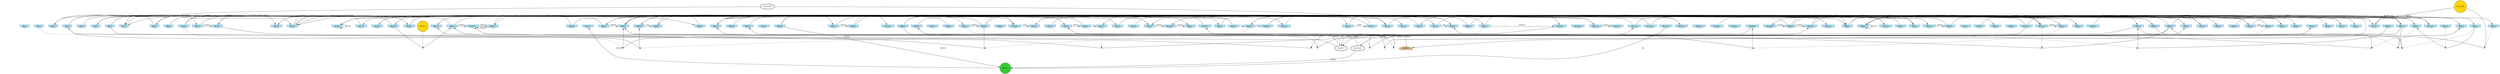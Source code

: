 digraph G {
node[shape = circle]
rankInputs [style = invisible]
rankOutputs [style = invisible]
rankInputs -> rankOutputs [color=invis]
0 [label="#0:1", style = filled, shape = invhouse, color=lightblue]
1 [label="#1:1", style = filled, shape = invhouse, color=lightblue]
2 [label="#2:1", style = filled, shape = invhouse, color=lightblue]
3 [label="#3:1", style = filled, shape = invhouse, color=lightblue]
4 [label="#4:1", style = filled, shape = invhouse, color=lightblue]
5 [label="#5:1", style = filled, shape = invhouse, color=lightblue]
6 [label="#6:1", style = filled, shape = invhouse, color=lightblue]
7 [label="#7:1", style = filled, shape = invhouse, color=lightblue]
8 [label="#8:1", style = filled, shape = invhouse, color=lightblue]
9 [label="#9:1", style = filled, shape = invhouse, color=lightblue]
10 [label="#10:1", style = filled, shape = invhouse, color=lightblue]
11 [label="#11:1", style = filled, shape = invhouse, color=lightblue]
12 [label="#12:1", style = filled, shape = invhouse, color=lightblue]
13 [label="#13:1", style = filled, shape = invhouse, color=lightblue]
14 [label="#14:1", style = filled, shape = invhouse, color=lightblue]
15 [label="#15:1", style = filled, shape = invhouse, color=lightblue]
16 [label="#16:1", style = filled, shape = invhouse, color=lightblue]
17 [label="#17:1", style = filled, shape = invhouse, color=lightblue]
18 [label="#18:1", style = filled, shape = invhouse, color=lightblue]
19 [label="#19:1", style = filled, shape = invhouse, color=lightblue]
20 [label="#20:1", style = filled, shape = invhouse, color=lightblue]
21 [label="#21:1", style = filled, shape = invhouse, color=lightblue]
22 [label="#22:1", style = filled, shape = invhouse, color=lightblue]
23 [label="#23:1", style = filled, shape = invhouse, color=lightblue]
24 [label="#24:1", style = filled, shape = invhouse, color=lightblue]
25 [label="#25:1", style = filled, shape = invhouse, color=lightblue]
26 [label="#26:1", style = filled, shape = invhouse, color=lightblue]
27 [label="#27:1", style = filled, shape = invhouse, color=lightblue]
28 [label="#28:1", style = filled, shape = invhouse, color=lightblue]
29 [label="#29:1", style = filled, shape = invhouse, color=lightblue]
30 [label="#30:1", style = filled, shape = invhouse, color=lightblue]
31 [label="#31:1", style = filled, shape = invhouse, color=lightblue]
32 [label="#32:1", style = filled, shape = invhouse, color=lightblue]
33 [label="#33:1", style = filled, shape = invhouse, color=lightblue]
34 [label="#34:1", style = filled, shape = invhouse, color=lightblue]
35 [label="#35:1", style = filled, shape = invhouse, color=lightblue]
36 [label="#36:1", style = filled, shape = invhouse, color=lightblue]
37 [label="#37:1", style = filled, shape = invhouse, color=lightblue]
38 [label="#38:1", style = filled, shape = invhouse, color=lightblue]
39 [label="#39:1", style = filled, shape = invhouse, color=lightblue]
40 [label="#40:1", style = filled, shape = invhouse, color=lightblue]
41 [label="#41:1", style = filled, shape = invhouse, color=lightblue]
42 [label="#42:1", style = filled, shape = invhouse, color=lightblue]
43 [label="#43:1", style = filled, shape = invhouse, color=lightblue]
44 [label="#44:1", style = filled, shape = invhouse, color=lightblue]
45 [label="#45:1", style = filled, shape = invhouse, color=lightblue]
46 [label="#46:1", style = filled, shape = invhouse, color=lightblue]
47 [label="#47:1", style = filled, shape = invhouse, color=lightblue]
48 [label="#48:1", style = filled, shape = invhouse, color=lightblue]
49 [label="#49:1", style = filled, shape = invhouse, color=lightblue]
50 [label="#50:1", style = filled, shape = invhouse, color=lightblue]
51 [label="#51:1", style = filled, shape = invhouse, color=lightblue]
52 [label="#52:1", style = filled, shape = invhouse, color=lightblue]
53 [label="#53:1", style = filled, shape = invhouse, color=lightblue]
54 [label="#54:1", style = filled, shape = invhouse, color=lightblue]
55 [label="#55:1", style = filled, shape = invhouse, color=lightblue]
56 [label="#56:1", style = filled, shape = invhouse, color=lightblue]
57 [label="#57:1", style = filled, shape = invhouse, color=lightblue]
58 [label="#58:1", style = filled, shape = invhouse, color=lightblue]
59 [label="#59:1", style = filled, shape = invhouse, color=lightblue]
60 [label="#60:1", style = filled, shape = invhouse, color=lightblue]
61 [label="#61:1", style = filled, shape = invhouse, color=lightblue]
62 [label="#62:1", style = filled, shape = invhouse, color=lightblue]
63 [label="#63:1", style = filled, shape = invhouse, color=lightblue]
64 [label="#64:1", style = filled, shape = invhouse, color=lightblue]
65 [label="#65:1", style = filled, shape = invhouse, color=lightblue]
66 [label="#66:1", style = filled, shape = invhouse, color=lightblue]
67 [label="#67:1", style = filled, shape = invhouse, color=lightblue]
68 [label="#68:1", style = filled, shape = invhouse, color=lightblue]
69 [label="#69:1", style = filled, shape = invhouse, color=lightblue]
70 [label="#70:1", style = filled, shape = invhouse, color=lightblue]
71 [label="#71:1", style = filled, shape = invhouse, color=lightblue]
72 [label="#72:1", style = filled, shape = invhouse, color=lightblue]
73 [label="#73:1", style = filled, shape = invhouse, color=lightblue]
74 [label="#74:1", style = filled, shape = invhouse, color=lightblue]
75 [label="#75:1", style = filled, shape = invhouse, color=lightblue]
76 [label="#76:1", style = filled, shape = invhouse, color=lightblue]
77 [label="#77:1", style = filled, shape = invhouse, color=lightblue]
78 [label="#78:1", style = filled, shape = invhouse, color=lightblue]
79 [label="#79:1", style = filled, shape = invhouse, color=lightblue]
80 [label="#80:1", style = filled, shape = invhouse, color=lightblue]
81 [label="#81:1", style = filled, shape = invhouse, color=lightblue]
82 [label="#82:1", style = filled, shape = invhouse, color=lightblue]
83 [label="#83:1", style = filled, shape = invhouse, color=lightblue]
84 [label="#84:1", style = filled, shape = invhouse, color=lightblue]
85 [label="#85:1", style = filled, shape = invhouse, color=lightblue]
86 [label="#86:1", style = filled, shape = invhouse, color=lightblue]
87 [label="#87:1", style = filled, shape = invhouse, color=lightblue]
88 [label="#88:1", style = filled, shape = invhouse, color=lightblue]
89 [label="#89:1", style = filled, shape = invhouse, color=lightblue]
90 [label="#90:1", style = filled, shape = invhouse, color=lightblue]
91 [label="#91:1", style = filled, shape = invhouse, color=lightblue]
92 [label="#92:1", style = filled, shape = invhouse, color=lightblue]
93 [label="#93:1", style = filled, shape = invhouse, color=lightblue]
94 [label="#94:1", style = filled, shape = invhouse, color=lightblue]
95 [label="#95:1", style = filled, shape = invhouse, color=lightblue]
96 [label="#96:1", style = filled, shape = invhouse, color=lightblue]
97 [label="#97:1", style = filled, shape = invhouse, color=lightblue]
98 [label="#98:1", style = filled, shape = invhouse, color=lightblue]
99 [label="#99:1", style = filled, shape = invhouse, color=lightblue]
100 [label="#100:1", style = filled, shape = invhouse, color=lightblue]
101 [label="#101:1", style = filled, shape = invhouse, color=lightblue]
102 [label="#102:1", style = filled, shape = invhouse, color=lightblue]
103 [label="#103:1", style = filled, shape = invhouse, color=lightblue]
104 [label="#104:1", style = filled, shape = invhouse, color=lightblue]
105 [label="#105:1", style = filled, shape = invhouse, color=lightblue]
106 [label="#106:1", style = filled, shape = invhouse, color=lightblue]
107 [label="#107:1", style = filled, shape = invhouse, color=lightblue]
108 [label="#108:1", style = filled, shape = invhouse, color=lightblue]
109 [label="#109:1", style = filled, shape = invhouse, color=lightblue]
110 [label="#110:1", style = filled, shape = invhouse, color=lightblue]
111 [label="#111:1", style = filled, shape = invhouse, color=lightblue]
112 [label="#112:1", style = filled, shape = invhouse, color=lightblue]
113 [label="#113:1", style = filled, shape = invhouse, color=lightblue]
114 [label="#114:1", style = filled, shape = invhouse, color=lightblue]
115 [label="#115:1", style = filled, shape = invhouse, color=lightblue]
116 [label="#116:1", style = filled, shape = invhouse, color=lightblue]
117 [label="#117:1", style = filled, shape = invhouse, color=lightblue]
118 [label="#118:1", style = filled, shape = invhouse, color=lightblue]
119 [label="#119:1", style = filled, shape = invhouse, color=lightblue]
120 [label="#120:1", style = filled, shape = invhouse, color=lightblue]
121 [label="#121:1", style = filled, shape = invhouse, color=lightblue]
122 [label="#122:1", style = filled, shape = invhouse, color=lightblue]
123 [label="#123:1", style = filled, shape = invhouse, color=lightblue]
124 [label="#124:1", style = filled, shape = invhouse, color=lightblue]
125 [label="#125:1", style = filled, shape = invhouse, color=lightblue]
126 [label="#126:1", style = filled, shape = invhouse, color=lightblue]
127 [label="#127:1", style = filled, shape = invhouse, color=lightblue]
128 [label="#128:1", style = filled, shape = house, color=tan]
129 [label="#129:7", shape = doubleoctagon]
130 [label="#130:49", shape = doubleoctagon]
131 [label="#131:49", style = filled, fillcolor = gold]
132 [label="#132:7", style = filled, fillcolor = gold]
133 [label="#133:7", style = filled, fillcolor=limegreen]
134 [label="#134:49", shape = doubleoctagon]
84 -> 28 [label = "65535"]
25 -> 111 [label = "65535"]
136 [shape = point]
1 -> 136 [style = dashed]
36 -> 136 [dir = none]
136 -> 87
137 [shape = point]
59 -> 137 [style = dashed]
130 -> 137 [dir = none]
137 -> 53
94 -> 69 [label = "65535"]
59 -> 39 [label = "65535"]
43 -> 75 [label = "65535"]
55 -> 120 [label = "65535"]
82 -> 115 [label = "65535"]
138 [shape = point]
63 -> 138 [style = dashed]
3 -> 138 [dir = none]
138 -> 66
69 -> 94 [label = "65535"]
102 -> 62 [label = "65535"]
47 -> 13 [label = "65535"]
39 -> 120 [label = "65535"]
63 -> 7 [label = "65535"]
82 -> 11 [label = "65535"]
52 -> 25 [label = "65535"]
118 -> 45 [label = "65535"]
87 -> 129 [label = "65535"]
121 -> 85 [label = "65535"]
110 -> 29 [label = "65535"]
102 -> 125 [label = "65535"]
47 -> 126 [label = "65535"]
29 -> 110 [label = "65535"]
68 -> 119 [label = "65535"]
22 -> 110 [label = "65535"]
20 -> 117 [label = "65535"]
32 -> 65 [label = "65535"]
139 [shape = point]
65 -> 139 [style = dashed]
115 -> 139 [dir = none]
139 -> 90
34 -> 21 [label = "65535"]
118 -> 13 [label = "65535"]
96 -> 11 [label = "65535"]
69 -> 35 [label = "65535"]
39 -> 19 [label = "65535"]
122 -> 67 [label = "65535"]
86 -> 41 [label = "65535"]
44 -> 100 [label = "65535"]
29 -> 104 [label = "65535"]
5 -> 50 [label = "65535"]
96 -> 123 [label = "65535"]
83 -> 72 [label = "65535"]
8 -> 47 [label = "65535"]
117 -> 7 [label = "65535"]
10 -> 98 [label = "65535"]
25 -> 83 [label = "65535"]
16 -> 16 [label = "65535"]
23 -> 74 [label = "65535"]
69 -> 69 [label = "65535"]
55 -> 133 [label = "65535"]
71 -> 51 [label = "65535"]
90 -> 66 [label = "65535"]
140 [shape = point]
46 -> 140 [style = dashed]
131 -> 140 [dir = none]
140 -> 80
48 -> 15 [label = "65535"]
128 -> 101 [label = "65535"]
74 -> 65 [label = "65535"]
15 -> 42 [label = "65535"]
50 -> 32 [label = "65535"]
117 -> 112 [label = "65535"]
141 [shape = point]
41 -> 141 [style = dashed]
6 -> 141 [dir = none]
141 -> 27
142 [shape = point]
82 -> 142 [style = dashed]
89 -> 142 [dir = none]
142 -> 21
5 -> 20 [label = "65535"]
96 -> 121 [label = "65535"]
71 -> 100 [label = "65535"]
88 -> 29 [label = "65535"]
56 -> 119 [label = "65535"]
143 [shape = point]
75 -> 143 [style = dashed]
13 -> 143 [dir = none]
143 -> 123
123 -> 68 [label = "65535"]
68 -> 121 [label = "65535"]
117 -> 8 [label = "65535"]
103 -> 88 [label = "65535"]
23 -> 95 [label = "16383"]
33 -> 18 [label = "65535"]
6 -> 79 [label = "65535"]
53 -> 103 [label = "32767"]
62 -> 71 [label = "2047"]
10 -> 78 [label = "65535"]
89 -> 91 [label = "32767"]
129 -> 22 [label = "65535"]
61 -> 67 [label = "65535"]
127 -> 16 [label = "65535"]
15 -> 60 [label = "65535"]
51 -> 67 [label = "65535"]
144 [shape = point]
85 -> 144 [style = dashed]
56 -> 144 [dir = none]
144 -> 108
134 -> 51 [label = "4095"]
89 -> 134 [label = "65535"]
16 -> 115 [label = "511"]
120 -> 76 [label = "1023"]
83 -> 59 [label = "65535"]
145 [shape = point]
10 -> 145 [style = dashed]
108 -> 145 [dir = none]
145 -> 65
21 -> 45 [label = "2047"]
146 [shape = point]
132 -> 146 [style = dashed]
19 -> 146 [dir = none]
146 -> 22
4 -> 14 [label = "65535"]
131 -> 12 [label = "65535"]
77 -> 124 [label = "65535"]
89 -> 109 [label = "65535"]
39 -> 86 [label = "65535"]
133 -> 31 [label = "65535"]
127 -> 87 [label = "511"]
94 -> 63 [label = "2047"]
12 -> 119 [label = "65535"]
2 -> 94 [label = "31"]
79 -> 82 [label = "511"]
91 -> 17 [label = "127"]
114 -> 133 [label = "63"]
75 -> 48 [label = "65535"]
78 -> 33 [label = "65535"]
3 -> 35 [label = "127"]
100 -> 60 [label = "65535"]
66 -> 49 [label = "511"]
72 -> 90 [label = "511"]
42 -> 86 [label = "65535"]
17 -> 7 [label = "65535"]
9 -> 64 [label = "2047"]
80 -> 61 [label = "65535"]
58 -> 65 [label = "2047"]
147 [shape = point]
48 -> 147 [style = dashed]
84 -> 147 [dir = none]
147 -> 56
19 -> 15 [label = "65535"]
81 -> 104 [label = "255"]
22 -> 44 [label = "127"]
118 -> 5 [label = "255"]
123 -> 125 [label = "65535"]
148 [shape = point]
77 -> 148 [style = dashed]
67 -> 148 [dir = none]
148 -> 38
75 -> 80 [label = "255"]
76 -> 92 [label = "65535"]
30 -> 16 [label = "3"]
51 -> 68 [label = "63"]
149 [shape = point]
37 -> 149 [style = dashed]
64 -> 149 [dir = none]
149 -> 48
134 -> 133 [label = "65535"]
18 -> 26 [label = "65535"]
150 [shape = point]
121 -> 150 [style = dashed]
89 -> 150 [dir = none]
150 -> 78
129 -> 113 [label = "63"]
151 [shape = point]
64 -> 151 [style = dashed]
87 -> 151 [dir = none]
151 -> 89
6 -> 45 [label = "65535"]
152 [shape = point]
38 -> 152 [style = dashed]
88 -> 152 [dir = none]
152 -> 65
69 -> 121 [label = "65535"]
81 -> 76 [label = "65535"]
96 -> 14 [label = "65535"]
61 -> 102 [label = "31"]
55 -> 103 [label = "1"]
12 -> 44 [label = "1"]
2 -> 44 [label = "7"]
130 -> 15 [label = "15"]
8 -> 2 [label = "7"]
93 -> 11 [label = "65535"]
13 -> 68 [label = "63"]
33 -> 41 [label = "3"]
20 -> 85 [label = "15"]
34 -> 66 [label = "15"]
109 -> 96 [label = "65535"]
97 -> 45 [label = "3"]
84 -> 12 [label = "65535"]
94 -> 67 [label = "15"]
101 -> 51 [label = "65535"]
62 -> 72 [label = "3"]
49 -> 80 [label = "65535"]
127 -> 49 [label = "65535"]
32 -> 14 [label = "3"]
30 -> 46 [label = "65535"]
126 -> 23 [label = "65535"]
15 -> 73 [label = "15"]
127 -> 128 [label = "1"]
129 -> 3 [label = "65535"]
70 -> 32 [label = "7"]
3 -> 126 [label = "65535"]
113 -> 48 [label = "1"]
153 [shape = point]
61 -> 153 [style = dashed]
39 -> 153 [dir = none]
153 -> 110
51 -> 94 [label = "1"]
106 -> 38 [label = "65535"]
65 -> 117 [label = "1"]
67 -> 129 [label = "65535"]
22 -> 5 [label = "65535"]
113 -> 19 [label = "65535"]
34 -> 61 [label = "3"]
{
	rank = same
	rankdir = TB
	rankInputs -> 0 -> 1 -> 2 -> 3 -> 4 -> 5 -> 6 -> 7 -> 8 -> 9 -> 10 -> 11 -> 12 -> 13 -> 14 -> 15 -> 16 -> 17 -> 18 -> 19 -> 20 -> 21 -> 22 -> 23 -> 24 -> 25 -> 26 -> 27 -> 28 -> 29 -> 30 -> 31 -> 32 -> 33 -> 34 -> 35 -> 36 -> 37 -> 38 -> 39 -> 40 -> 41 -> 42 -> 43 -> 44 -> 45 -> 46 -> 47 -> 48 -> 49 -> 50 -> 51 -> 52 -> 53 -> 54 -> 55 -> 56 -> 57 -> 58 -> 59 -> 60 -> 61 -> 62 -> 63 -> 64 -> 65 -> 66 -> 67 -> 68 -> 69 -> 70 -> 71 -> 72 -> 73 -> 74 -> 75 -> 76 -> 77 -> 78 -> 79 -> 80 -> 81 -> 82 -> 83 -> 84 -> 85 -> 86 -> 87 -> 88 -> 89 -> 90 -> 91 -> 92 -> 93 -> 94 -> 95 -> 96 -> 97 -> 98 -> 99 -> 100 -> 101 -> 102 -> 103 -> 104 -> 105 -> 106 -> 107 -> 108 -> 109 -> 110 -> 111 -> 112 -> 113 -> 114 -> 115 -> 116 -> 117 -> 118 -> 119 -> 120 -> 121 -> 122 -> 123 -> 124 -> 125 -> 126 -> 127 [style = invis]
}
{
	rank = same
	rankdir = TB
	rankOutputs -> 128 [style = invis]
}
}
